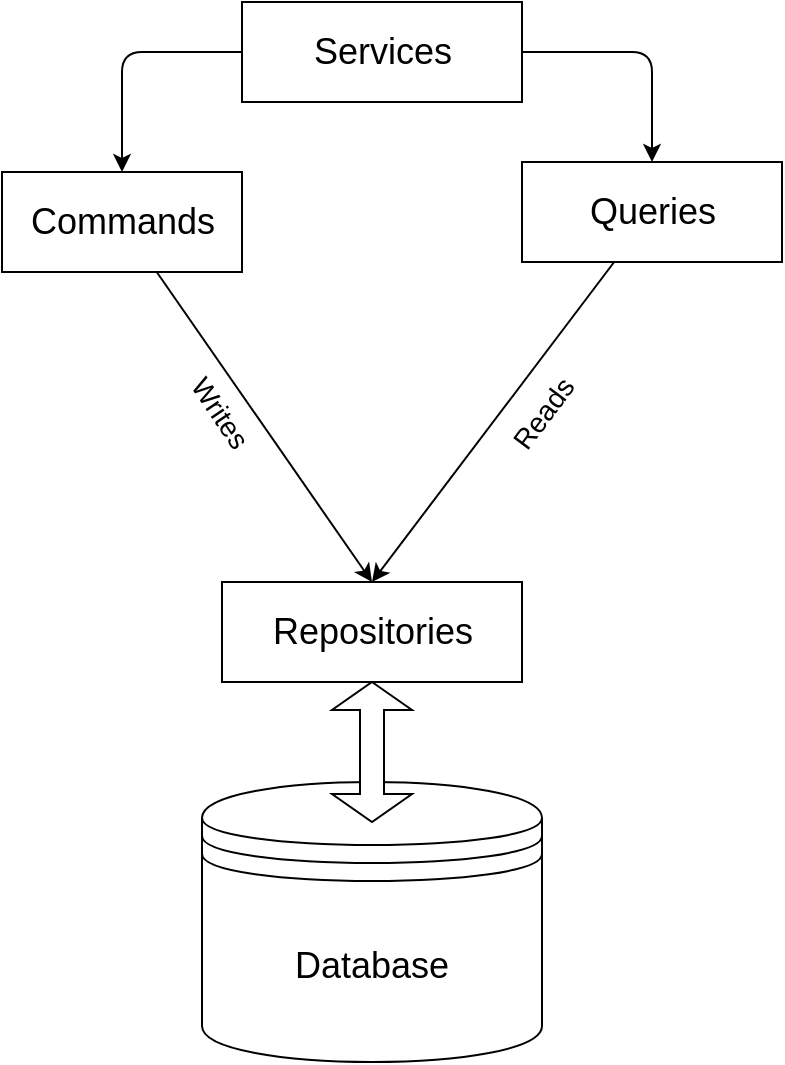 <mxfile>
    <diagram id="FSw9ZQPPfedLdQyX41DE" name="Page-1">
        <mxGraphModel dx="861" dy="604" grid="1" gridSize="10" guides="1" tooltips="1" connect="1" arrows="1" fold="1" page="1" pageScale="1" pageWidth="850" pageHeight="1100" math="0" shadow="0">
            <root>
                <mxCell id="0"/>
                <mxCell id="1" parent="0"/>
                <mxCell id="3" style="edgeStyle=none;html=1;entryX=0.5;entryY=0;entryDx=0;entryDy=0;fontSize=18;exitX=0;exitY=0.5;exitDx=0;exitDy=0;" edge="1" parent="1" source="5" target="6">
                    <mxGeometry relative="1" as="geometry">
                        <Array as="points">
                            <mxPoint x="280" y="205"/>
                        </Array>
                    </mxGeometry>
                </mxCell>
                <mxCell id="4" style="edgeStyle=none;html=1;entryX=0.5;entryY=0;entryDx=0;entryDy=0;fontSize=18;exitX=1;exitY=0.5;exitDx=0;exitDy=0;" edge="1" parent="1" source="5" target="7">
                    <mxGeometry relative="1" as="geometry">
                        <Array as="points">
                            <mxPoint x="545" y="205"/>
                        </Array>
                    </mxGeometry>
                </mxCell>
                <mxCell id="5" value="Services" style="html=1;fontSize=18;" vertex="1" parent="1">
                    <mxGeometry x="340" y="180" width="140" height="50" as="geometry"/>
                </mxCell>
                <mxCell id="6" value="Commands" style="html=1;fontSize=18;" vertex="1" parent="1">
                    <mxGeometry x="220" y="265" width="120" height="50" as="geometry"/>
                </mxCell>
                <mxCell id="7" value="Queries" style="html=1;fontSize=18;" vertex="1" parent="1">
                    <mxGeometry x="480" y="260" width="130" height="50" as="geometry"/>
                </mxCell>
                <mxCell id="9" value="Repositories" style="html=1;fontSize=18;" vertex="1" parent="1">
                    <mxGeometry x="330" y="470" width="150" height="50" as="geometry"/>
                </mxCell>
                <mxCell id="10" value="Database" style="shape=datastore;whiteSpace=wrap;html=1;fontSize=18;" vertex="1" parent="1">
                    <mxGeometry x="320" y="570" width="170" height="140" as="geometry"/>
                </mxCell>
                <mxCell id="11" value="" style="shape=doubleArrow;direction=south;whiteSpace=wrap;html=1;fontSize=18;" vertex="1" parent="1">
                    <mxGeometry x="385" y="520" width="40" height="70" as="geometry"/>
                </mxCell>
                <mxCell id="12" style="edgeStyle=none;html=1;entryX=0.5;entryY=0;entryDx=0;entryDy=0;fontSize=18;" edge="1" parent="1" source="6" target="9">
                    <mxGeometry relative="1" as="geometry"/>
                </mxCell>
                <mxCell id="13" style="edgeStyle=none;html=1;entryX=0.5;entryY=0;entryDx=0;entryDy=0;fontSize=18;" edge="1" parent="1" source="7" target="9">
                    <mxGeometry relative="1" as="geometry"/>
                </mxCell>
                <mxCell id="14" value="&lt;font style=&quot;font-size: 14px;&quot;&gt;Writes&lt;/font&gt;" style="text;html=1;strokeColor=none;fillColor=none;align=center;verticalAlign=middle;whiteSpace=wrap;rounded=0;fontSize=18;rotation=56;" vertex="1" parent="1">
                    <mxGeometry x="300" y="370" width="60" height="30" as="geometry"/>
                </mxCell>
                <mxCell id="15" value="&lt;font style=&quot;font-size: 14px;&quot;&gt;Reads&lt;/font&gt;" style="text;html=1;strokeColor=none;fillColor=none;align=center;verticalAlign=middle;whiteSpace=wrap;rounded=0;fontSize=18;rotation=-53.2;" vertex="1" parent="1">
                    <mxGeometry x="460" y="370" width="60" height="30" as="geometry"/>
                </mxCell>
            </root>
        </mxGraphModel>
    </diagram>
</mxfile>